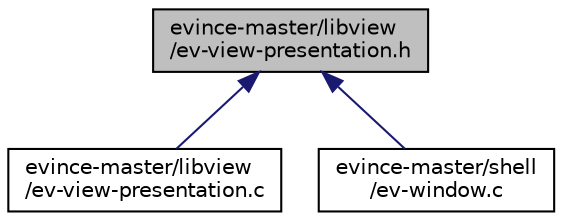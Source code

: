 digraph "evince-master/libview/ev-view-presentation.h"
{
  edge [fontname="Helvetica",fontsize="10",labelfontname="Helvetica",labelfontsize="10"];
  node [fontname="Helvetica",fontsize="10",shape=record];
  Node1 [label="evince-master/libview\l/ev-view-presentation.h",height=0.2,width=0.4,color="black", fillcolor="grey75", style="filled" fontcolor="black"];
  Node1 -> Node2 [dir="back",color="midnightblue",fontsize="10",style="solid",fontname="Helvetica"];
  Node2 [label="evince-master/libview\l/ev-view-presentation.c",height=0.2,width=0.4,color="black", fillcolor="white", style="filled",URL="$d6/db3/ev-view-presentation_8c.html"];
  Node1 -> Node3 [dir="back",color="midnightblue",fontsize="10",style="solid",fontname="Helvetica"];
  Node3 [label="evince-master/shell\l/ev-window.c",height=0.2,width=0.4,color="black", fillcolor="white", style="filled",URL="$d0/d33/ev-window_8c.html"];
}
